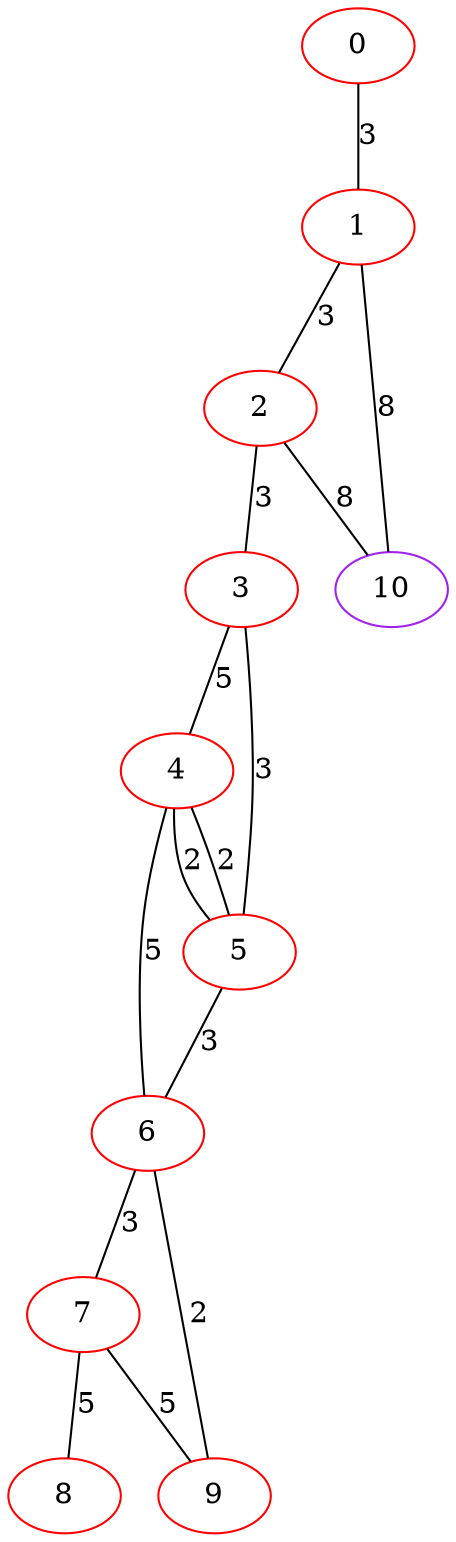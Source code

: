graph "" {
0 [color=red, weight=1];
1 [color=red, weight=1];
2 [color=red, weight=1];
3 [color=red, weight=1];
4 [color=red, weight=1];
5 [color=red, weight=1];
6 [color=red, weight=1];
7 [color=red, weight=1];
8 [color=red, weight=1];
9 [color=red, weight=1];
10 [color=purple, weight=4];
0 -- 1  [key=0, label=3];
1 -- 2  [key=0, label=3];
1 -- 10  [key=0, label=8];
2 -- 10  [key=0, label=8];
2 -- 3  [key=0, label=3];
3 -- 4  [key=0, label=5];
3 -- 5  [key=0, label=3];
4 -- 5  [key=0, label=2];
4 -- 5  [key=1, label=2];
4 -- 6  [key=0, label=5];
5 -- 6  [key=0, label=3];
6 -- 9  [key=0, label=2];
6 -- 7  [key=0, label=3];
7 -- 8  [key=0, label=5];
7 -- 9  [key=0, label=5];
}
